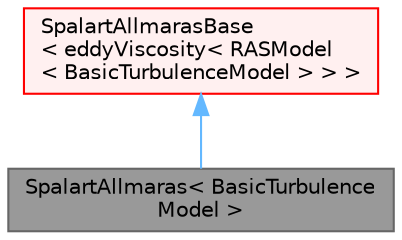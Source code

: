 digraph "SpalartAllmaras&lt; BasicTurbulenceModel &gt;"
{
 // LATEX_PDF_SIZE
  bgcolor="transparent";
  edge [fontname=Helvetica,fontsize=10,labelfontname=Helvetica,labelfontsize=10];
  node [fontname=Helvetica,fontsize=10,shape=box,height=0.2,width=0.4];
  Node1 [id="Node000001",label="SpalartAllmaras\< BasicTurbulence\lModel \>",height=0.2,width=0.4,color="gray40", fillcolor="grey60", style="filled", fontcolor="black",tooltip="Spalart-Allmaras one-transport-equation linear-eddy-viscosity turbulence closure model for incompress..."];
  Node2 -> Node1 [id="edge1_Node000001_Node000002",dir="back",color="steelblue1",style="solid",tooltip=" "];
  Node2 [id="Node000002",label="SpalartAllmarasBase\l\< eddyViscosity\< RASModel\l\< BasicTurbulenceModel \> \> \>",height=0.2,width=0.4,color="red", fillcolor="#FFF0F0", style="filled",URL="$classFoam_1_1SpalartAllmarasBase.html",tooltip=" "];
}
